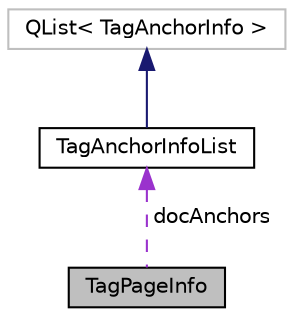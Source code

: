 digraph "TagPageInfo"
{
 // INTERACTIVE_SVG=YES
  edge [fontname="Helvetica",fontsize="10",labelfontname="Helvetica",labelfontsize="10"];
  node [fontname="Helvetica",fontsize="10",shape=record];
  Node1 [label="TagPageInfo",height=0.2,width=0.4,color="black", fillcolor="grey75", style="filled", fontcolor="black"];
  Node2 -> Node1 [dir="back",color="darkorchid3",fontsize="10",style="dashed",label=" docAnchors" ,fontname="Helvetica"];
  Node2 [label="TagAnchorInfoList",height=0.2,width=0.4,color="black", fillcolor="white", style="filled",URL="$dc/d84/class_tag_anchor_info_list.html",tooltip="List of TagAnchorInfo objects. "];
  Node3 -> Node2 [dir="back",color="midnightblue",fontsize="10",style="solid",fontname="Helvetica"];
  Node3 [label="QList\< TagAnchorInfo \>",height=0.2,width=0.4,color="grey75", fillcolor="white", style="filled"];
}
